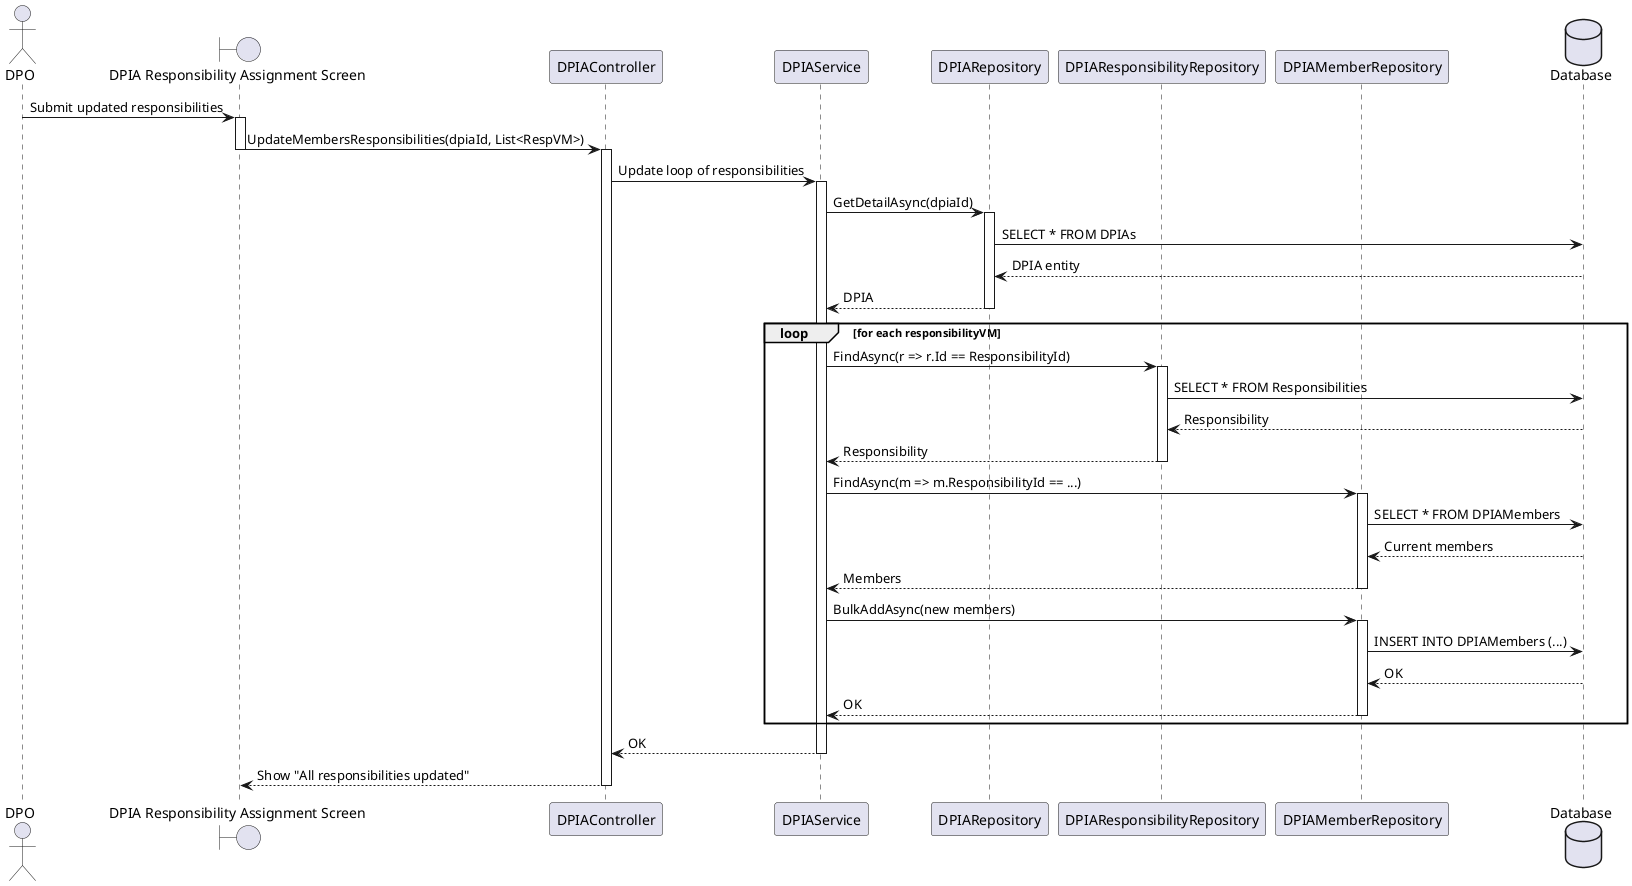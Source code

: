 @startuml
actor DPO
boundary "DPIA Responsibility Assignment Screen" as Screen
participant "DPIAController" as Controller
participant "DPIAService" as Service
participant "DPIARepository" as DPIARepo
participant "DPIAResponsibilityRepository" as RespRepo
participant "DPIAMemberRepository" as MemberRepo
database "Database" as DB

DPO -> Screen : Submit updated responsibilities
activate Screen
Screen -> Controller : UpdateMembersResponsibilities(dpiaId, List<RespVM>)
deactivate Screen
activate Controller

Controller -> Service : Update loop of responsibilities
activate Service

Service -> DPIARepo : GetDetailAsync(dpiaId)
activate DPIARepo
DPIARepo -> DB : SELECT * FROM DPIAs 
DB --> DPIARepo : DPIA entity
DPIARepo --> Service : DPIA
deactivate DPIARepo

loop for each responsibilityVM
    Service -> RespRepo : FindAsync(r => r.Id == ResponsibilityId)
    activate RespRepo
    RespRepo -> DB : SELECT * FROM Responsibilities 
    DB --> RespRepo : Responsibility
    RespRepo --> Service : Responsibility
    deactivate RespRepo

    Service -> MemberRepo : FindAsync(m => m.ResponsibilityId == ...)
    activate MemberRepo
    MemberRepo -> DB : SELECT * FROM DPIAMembers 
    DB --> MemberRepo : Current members
    MemberRepo --> Service : Members
    deactivate MemberRepo

    Service -> MemberRepo : BulkAddAsync(new members)
    activate MemberRepo
    MemberRepo -> DB : INSERT INTO DPIAMembers (...)
    DB --> MemberRepo : OK
    MemberRepo --> Service : OK
    deactivate MemberRepo  
end

Service --> Controller : OK
deactivate Service
Controller --> Screen : Show "All responsibilities updated"
deactivate Controller
@enduml
